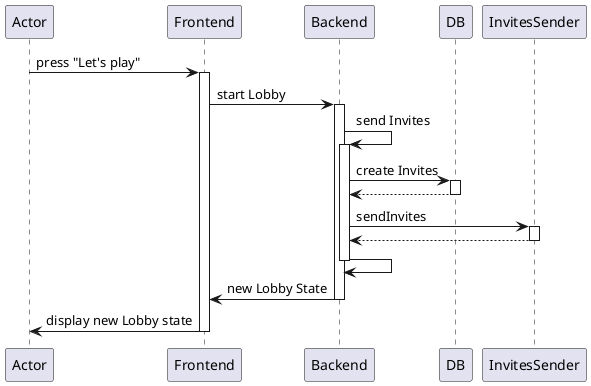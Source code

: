@startuml Start Lobby

Actor -> Frontend : press "Let's play"
activate Frontend

Frontend -> Backend : start Lobby
activate Backend

Backend -> Backend : send Invites
activate Backend

Backend -> DB : create Invites
activate DB
DB --> Backend
deactivate DB

Backend -> InvitesSender : sendInvites
activate InvitesSender
InvitesSender --> Backend
deactivate InvitesSender

Backend -> Backend
deactivate Backend

Backend -> Frontend : new Lobby State
deactivate Backend

Frontend -> Actor : display new Lobby state
deactivate Frontend

@enduml